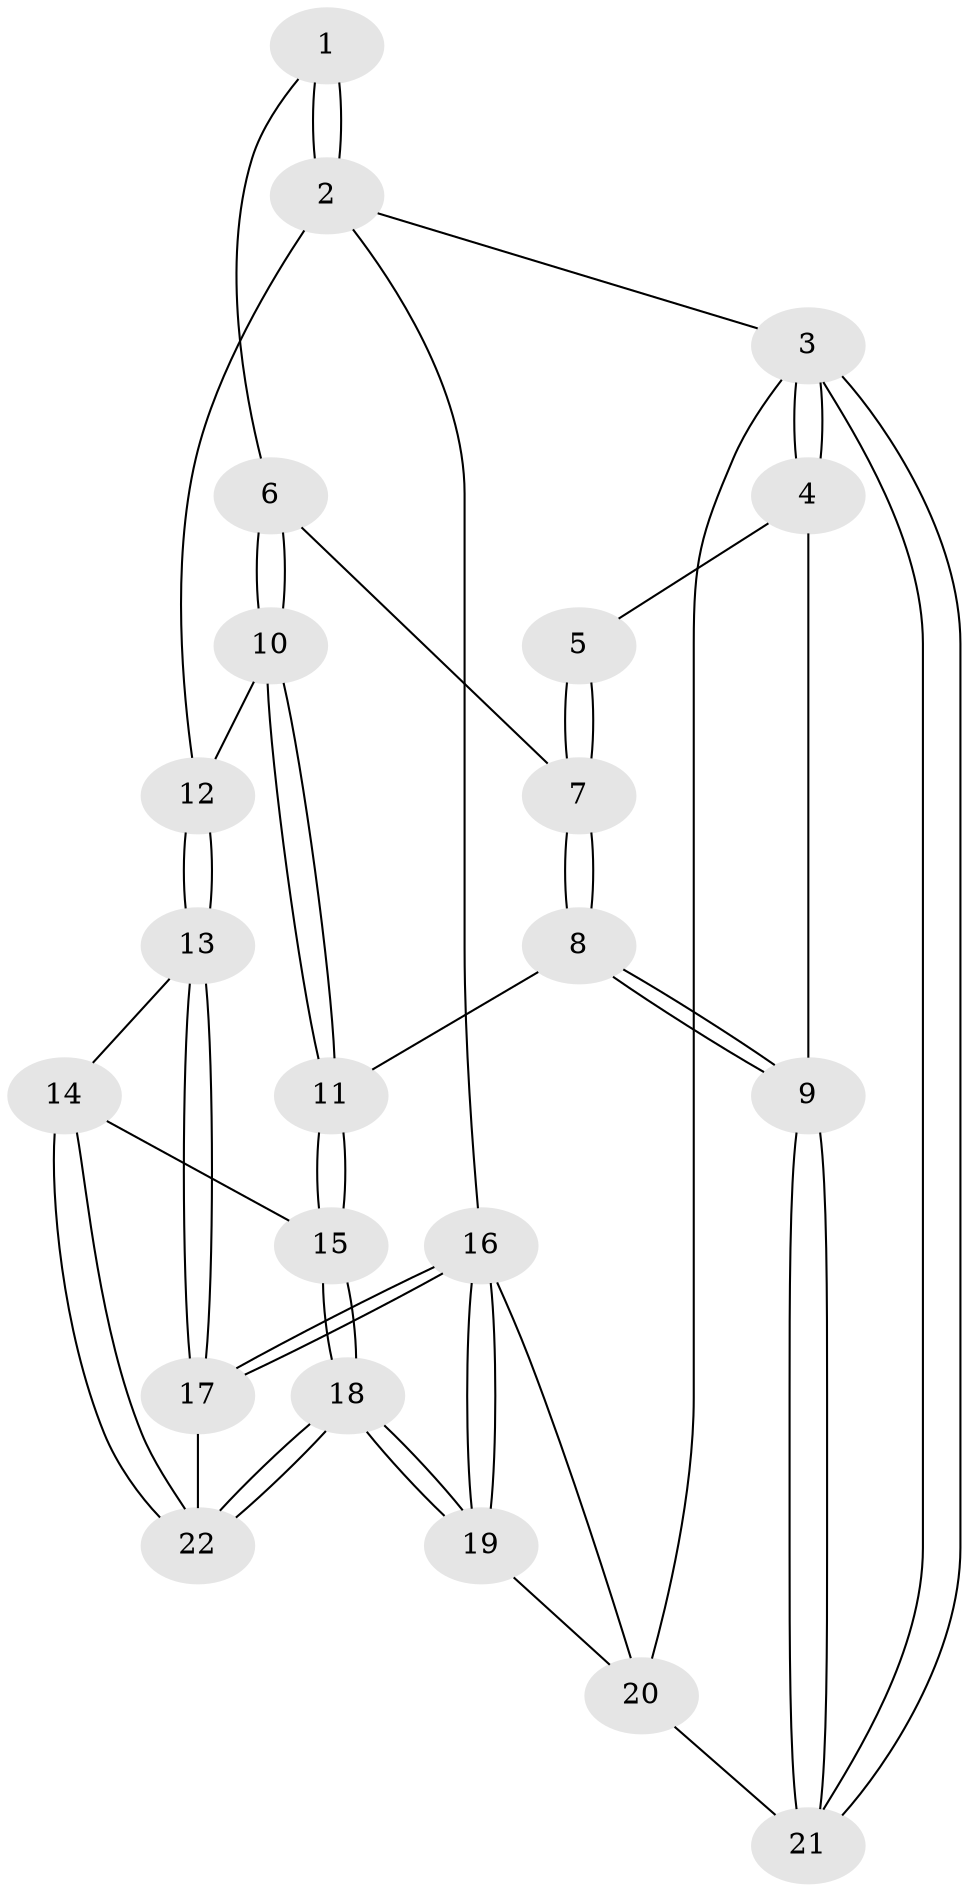 // Generated by graph-tools (version 1.1) at 2025/46/02/15/25 05:46:28]
// undirected, 22 vertices, 52 edges
graph export_dot {
graph [start="1"]
  node [color=gray90,style=filled];
  1 [pos="+0.7925750874273586+0"];
  2 [pos="+1+0"];
  3 [pos="+0+0"];
  4 [pos="+0.10685656248968624+0"];
  5 [pos="+0.3742492083761338+0"];
  6 [pos="+0.6580316149255296+0.24200447868164207"];
  7 [pos="+0.3840801980886177+0"];
  8 [pos="+0.3326948928510825+0.5045951452096299"];
  9 [pos="+0.15223929752385956+0.5247729101708006"];
  10 [pos="+0.6758122415870284+0.3025837119705665"];
  11 [pos="+0.341010860754386+0.5060154814560788"];
  12 [pos="+1+0.34752399162844666"];
  13 [pos="+1+0.5835104062474041"];
  14 [pos="+0.7496239519198765+0.6739065981542729"];
  15 [pos="+0.38931263134321614+0.5618300905601302"];
  16 [pos="+1+1"];
  17 [pos="+1+0.7910088419713522"];
  18 [pos="+0.5681521856375238+0.9829084905409856"];
  19 [pos="+0.5501555962580128+1"];
  20 [pos="+0+1"];
  21 [pos="+0.12295784057884131+0.538339532892512"];
  22 [pos="+0.66345887594425+0.908610903125416"];
  1 -- 2;
  1 -- 2;
  1 -- 6;
  2 -- 3;
  2 -- 12;
  2 -- 16;
  3 -- 4;
  3 -- 4;
  3 -- 21;
  3 -- 21;
  3 -- 20;
  4 -- 5;
  4 -- 9;
  5 -- 7;
  5 -- 7;
  6 -- 7;
  6 -- 10;
  6 -- 10;
  7 -- 8;
  7 -- 8;
  8 -- 9;
  8 -- 9;
  8 -- 11;
  9 -- 21;
  9 -- 21;
  10 -- 11;
  10 -- 11;
  10 -- 12;
  11 -- 15;
  11 -- 15;
  12 -- 13;
  12 -- 13;
  13 -- 14;
  13 -- 17;
  13 -- 17;
  14 -- 15;
  14 -- 22;
  14 -- 22;
  15 -- 18;
  15 -- 18;
  16 -- 17;
  16 -- 17;
  16 -- 19;
  16 -- 19;
  16 -- 20;
  17 -- 22;
  18 -- 19;
  18 -- 19;
  18 -- 22;
  18 -- 22;
  19 -- 20;
  20 -- 21;
}
